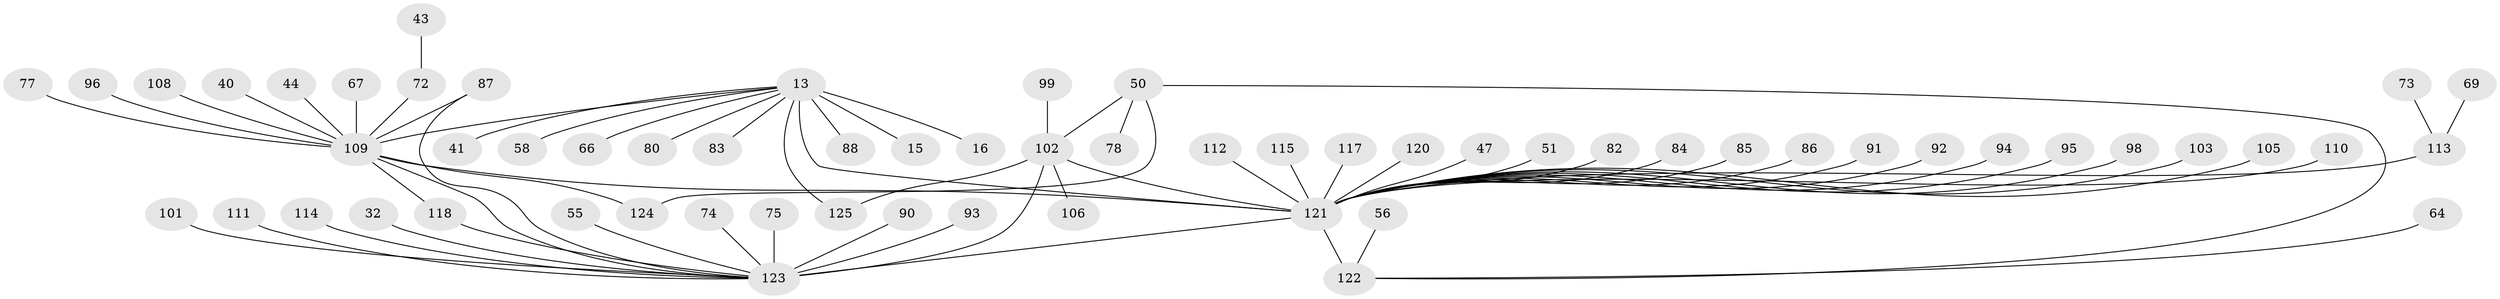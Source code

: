 // original degree distribution, {25: 0.008, 3: 0.08, 8: 0.016, 17: 0.008, 16: 0.008, 5: 0.056, 4: 0.072, 2: 0.192, 1: 0.512, 7: 0.016, 6: 0.024, 9: 0.008}
// Generated by graph-tools (version 1.1) at 2025/47/03/09/25 04:47:56]
// undirected, 62 vertices, 69 edges
graph export_dot {
graph [start="1"]
  node [color=gray90,style=filled];
  13 [super="+7"];
  15;
  16;
  32 [super="+25"];
  40;
  41;
  43;
  44;
  47;
  50 [super="+29"];
  51 [super="+26+35"];
  55;
  56;
  58;
  64 [super="+54"];
  66;
  67;
  69;
  72 [super="+33"];
  73;
  74;
  75;
  77;
  78;
  80;
  82;
  83;
  84;
  85;
  86;
  87 [super="+71"];
  88;
  90 [super="+10+68"];
  91;
  92;
  93;
  94;
  95;
  96 [super="+59"];
  98;
  99;
  101;
  102 [super="+27"];
  103;
  105;
  106;
  108;
  109 [super="+81+104+63"];
  110;
  111;
  112 [super="+45"];
  113 [super="+31"];
  114;
  115;
  117;
  118;
  120;
  121 [super="+17+119+100"];
  122 [super="+37"];
  123 [super="+76+116+89"];
  124;
  125;
  13 -- 41;
  13 -- 83;
  13 -- 66;
  13 -- 15;
  13 -- 16;
  13 -- 80;
  13 -- 88;
  13 -- 58;
  13 -- 125;
  13 -- 121 [weight=6];
  13 -- 109 [weight=2];
  32 -- 123;
  40 -- 109;
  43 -- 72;
  44 -- 109;
  47 -- 121;
  50 -- 78;
  50 -- 122 [weight=2];
  50 -- 124;
  50 -- 102 [weight=2];
  51 -- 121;
  55 -- 123;
  56 -- 122;
  64 -- 122;
  67 -- 109;
  69 -- 113;
  72 -- 109 [weight=3];
  73 -- 113;
  74 -- 123;
  75 -- 123;
  77 -- 109;
  82 -- 121;
  84 -- 121;
  85 -- 121;
  86 -- 121 [weight=2];
  87 -- 123;
  87 -- 109;
  90 -- 123;
  91 -- 121;
  92 -- 121;
  93 -- 123;
  94 -- 121;
  95 -- 121;
  96 -- 109;
  98 -- 121;
  99 -- 102;
  101 -- 123;
  102 -- 106;
  102 -- 125;
  102 -- 121 [weight=5];
  102 -- 123 [weight=2];
  103 -- 121;
  105 -- 121;
  108 -- 109;
  109 -- 123 [weight=4];
  109 -- 121 [weight=2];
  109 -- 118;
  109 -- 124;
  110 -- 121;
  111 -- 123;
  112 -- 121;
  113 -- 121 [weight=3];
  114 -- 123;
  115 -- 121;
  117 -- 121;
  118 -- 123;
  120 -- 121;
  121 -- 123 [weight=8];
  121 -- 122 [weight=4];
}
